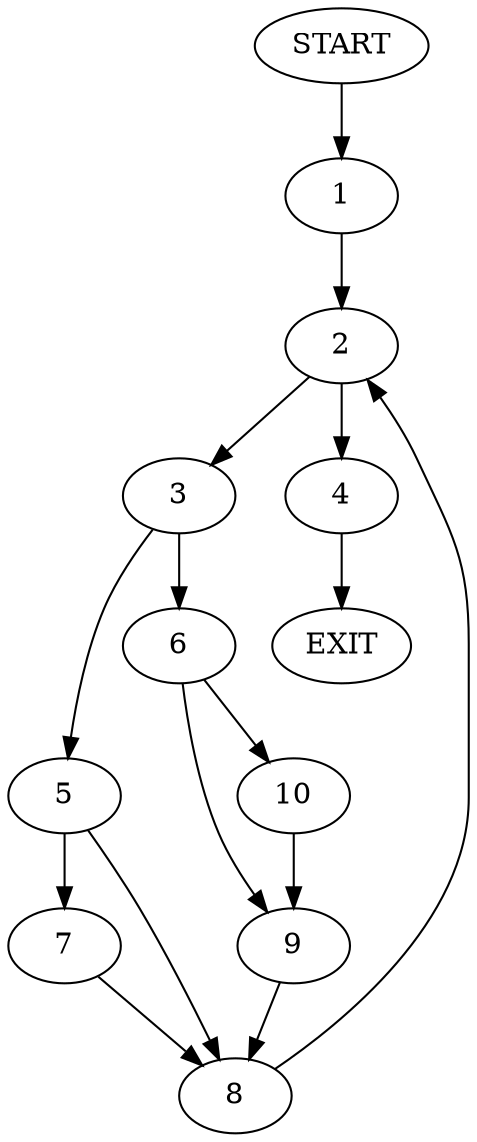digraph {
0 [label="START"]
11 [label="EXIT"]
0 -> 1
1 -> 2
2 -> 3
2 -> 4
3 -> 5
3 -> 6
4 -> 11
5 -> 7
5 -> 8
6 -> 9
6 -> 10
10 -> 9
9 -> 8
8 -> 2
7 -> 8
}
